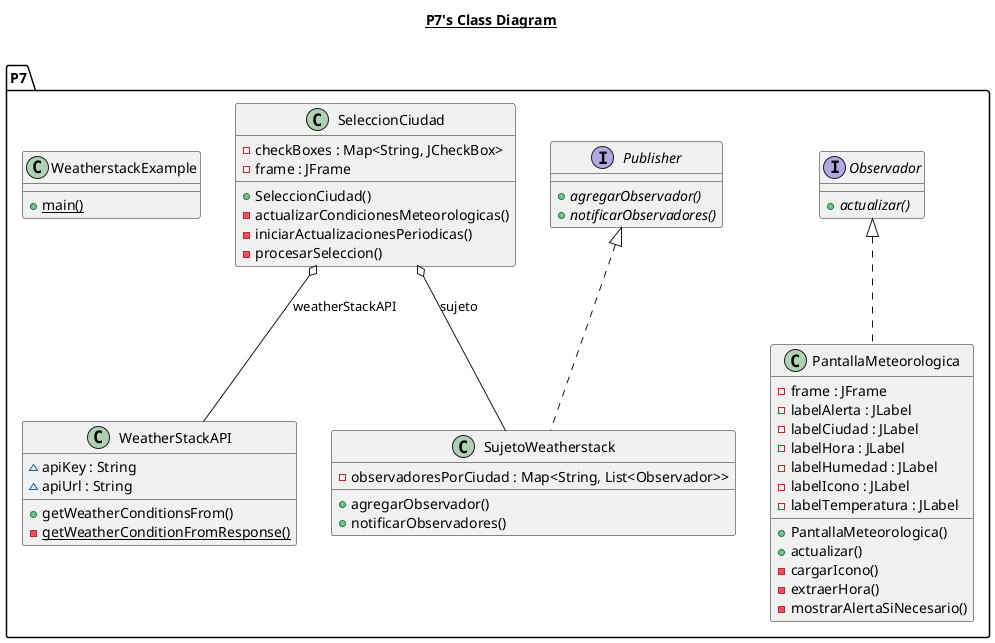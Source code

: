 @startuml

title __P7's Class Diagram__\n

  namespace P7 {
    interface P7.Observador {
        {abstract} + actualizar()
    }
  }
  

  namespace P7 {
    class P7.PantallaMeteorologica {
        - frame : JFrame
        - labelAlerta : JLabel
        - labelCiudad : JLabel
        - labelHora : JLabel
        - labelHumedad : JLabel
        - labelIcono : JLabel
        - labelTemperatura : JLabel
        + PantallaMeteorologica()
        + actualizar()
        - cargarIcono()
        - extraerHora()
        - mostrarAlertaSiNecesario()
    }
  }
  

  namespace P7 {
    interface P7.Publisher {
        {abstract} + agregarObservador()
        {abstract} + notificarObservadores()
    }
  }
  

  namespace P7 {
    class P7.SeleccionCiudad {
        - checkBoxes : Map<String, JCheckBox>
        - frame : JFrame
        + SeleccionCiudad()
        - actualizarCondicionesMeteorologicas()
        - iniciarActualizacionesPeriodicas()
        - procesarSeleccion()
    }
  }
  

  namespace P7 {
    class P7.SujetoWeatherstack {
        - observadoresPorCiudad : Map<String, List<Observador>>
        + agregarObservador()
        + notificarObservadores()
    }
  }
  

  namespace P7 {
    class P7.WeatherStackAPI {
        ~ apiKey : String
        ~ apiUrl : String
        + getWeatherConditionsFrom()
        {static} - getWeatherConditionFromResponse()
    }
  }
  

  namespace P7 {
    class P7.WeatherstackExample {
        {static} + main()
    }
  }
  

  P7.PantallaMeteorologica .up.|> P7.Observador
  P7.SeleccionCiudad o-- P7.SujetoWeatherstack : sujeto
  P7.SeleccionCiudad o-- P7.WeatherStackAPI : weatherStackAPI
  P7.SujetoWeatherstack .up.|> P7.Publisher

@enduml
